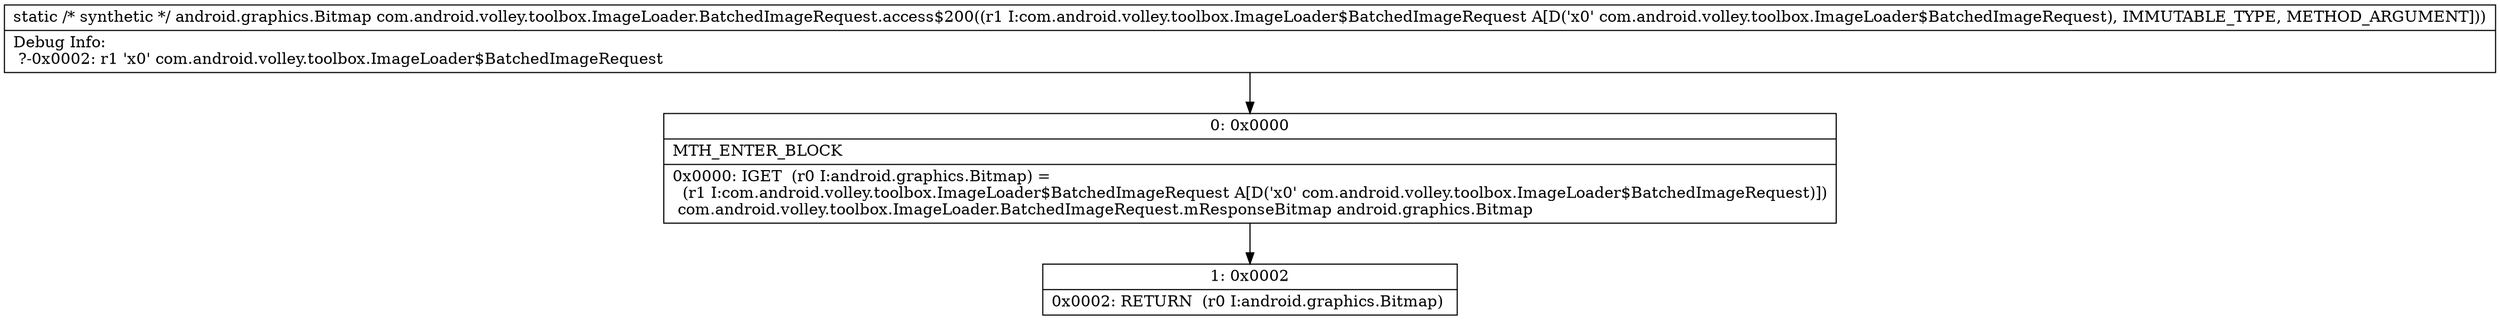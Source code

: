 digraph "CFG forcom.android.volley.toolbox.ImageLoader.BatchedImageRequest.access$200(Lcom\/android\/volley\/toolbox\/ImageLoader$BatchedImageRequest;)Landroid\/graphics\/Bitmap;" {
Node_0 [shape=record,label="{0\:\ 0x0000|MTH_ENTER_BLOCK\l|0x0000: IGET  (r0 I:android.graphics.Bitmap) = \l  (r1 I:com.android.volley.toolbox.ImageLoader$BatchedImageRequest A[D('x0' com.android.volley.toolbox.ImageLoader$BatchedImageRequest)])\l com.android.volley.toolbox.ImageLoader.BatchedImageRequest.mResponseBitmap android.graphics.Bitmap \l}"];
Node_1 [shape=record,label="{1\:\ 0x0002|0x0002: RETURN  (r0 I:android.graphics.Bitmap) \l}"];
MethodNode[shape=record,label="{static \/* synthetic *\/ android.graphics.Bitmap com.android.volley.toolbox.ImageLoader.BatchedImageRequest.access$200((r1 I:com.android.volley.toolbox.ImageLoader$BatchedImageRequest A[D('x0' com.android.volley.toolbox.ImageLoader$BatchedImageRequest), IMMUTABLE_TYPE, METHOD_ARGUMENT]))  | Debug Info:\l  ?\-0x0002: r1 'x0' com.android.volley.toolbox.ImageLoader$BatchedImageRequest\l}"];
MethodNode -> Node_0;
Node_0 -> Node_1;
}

